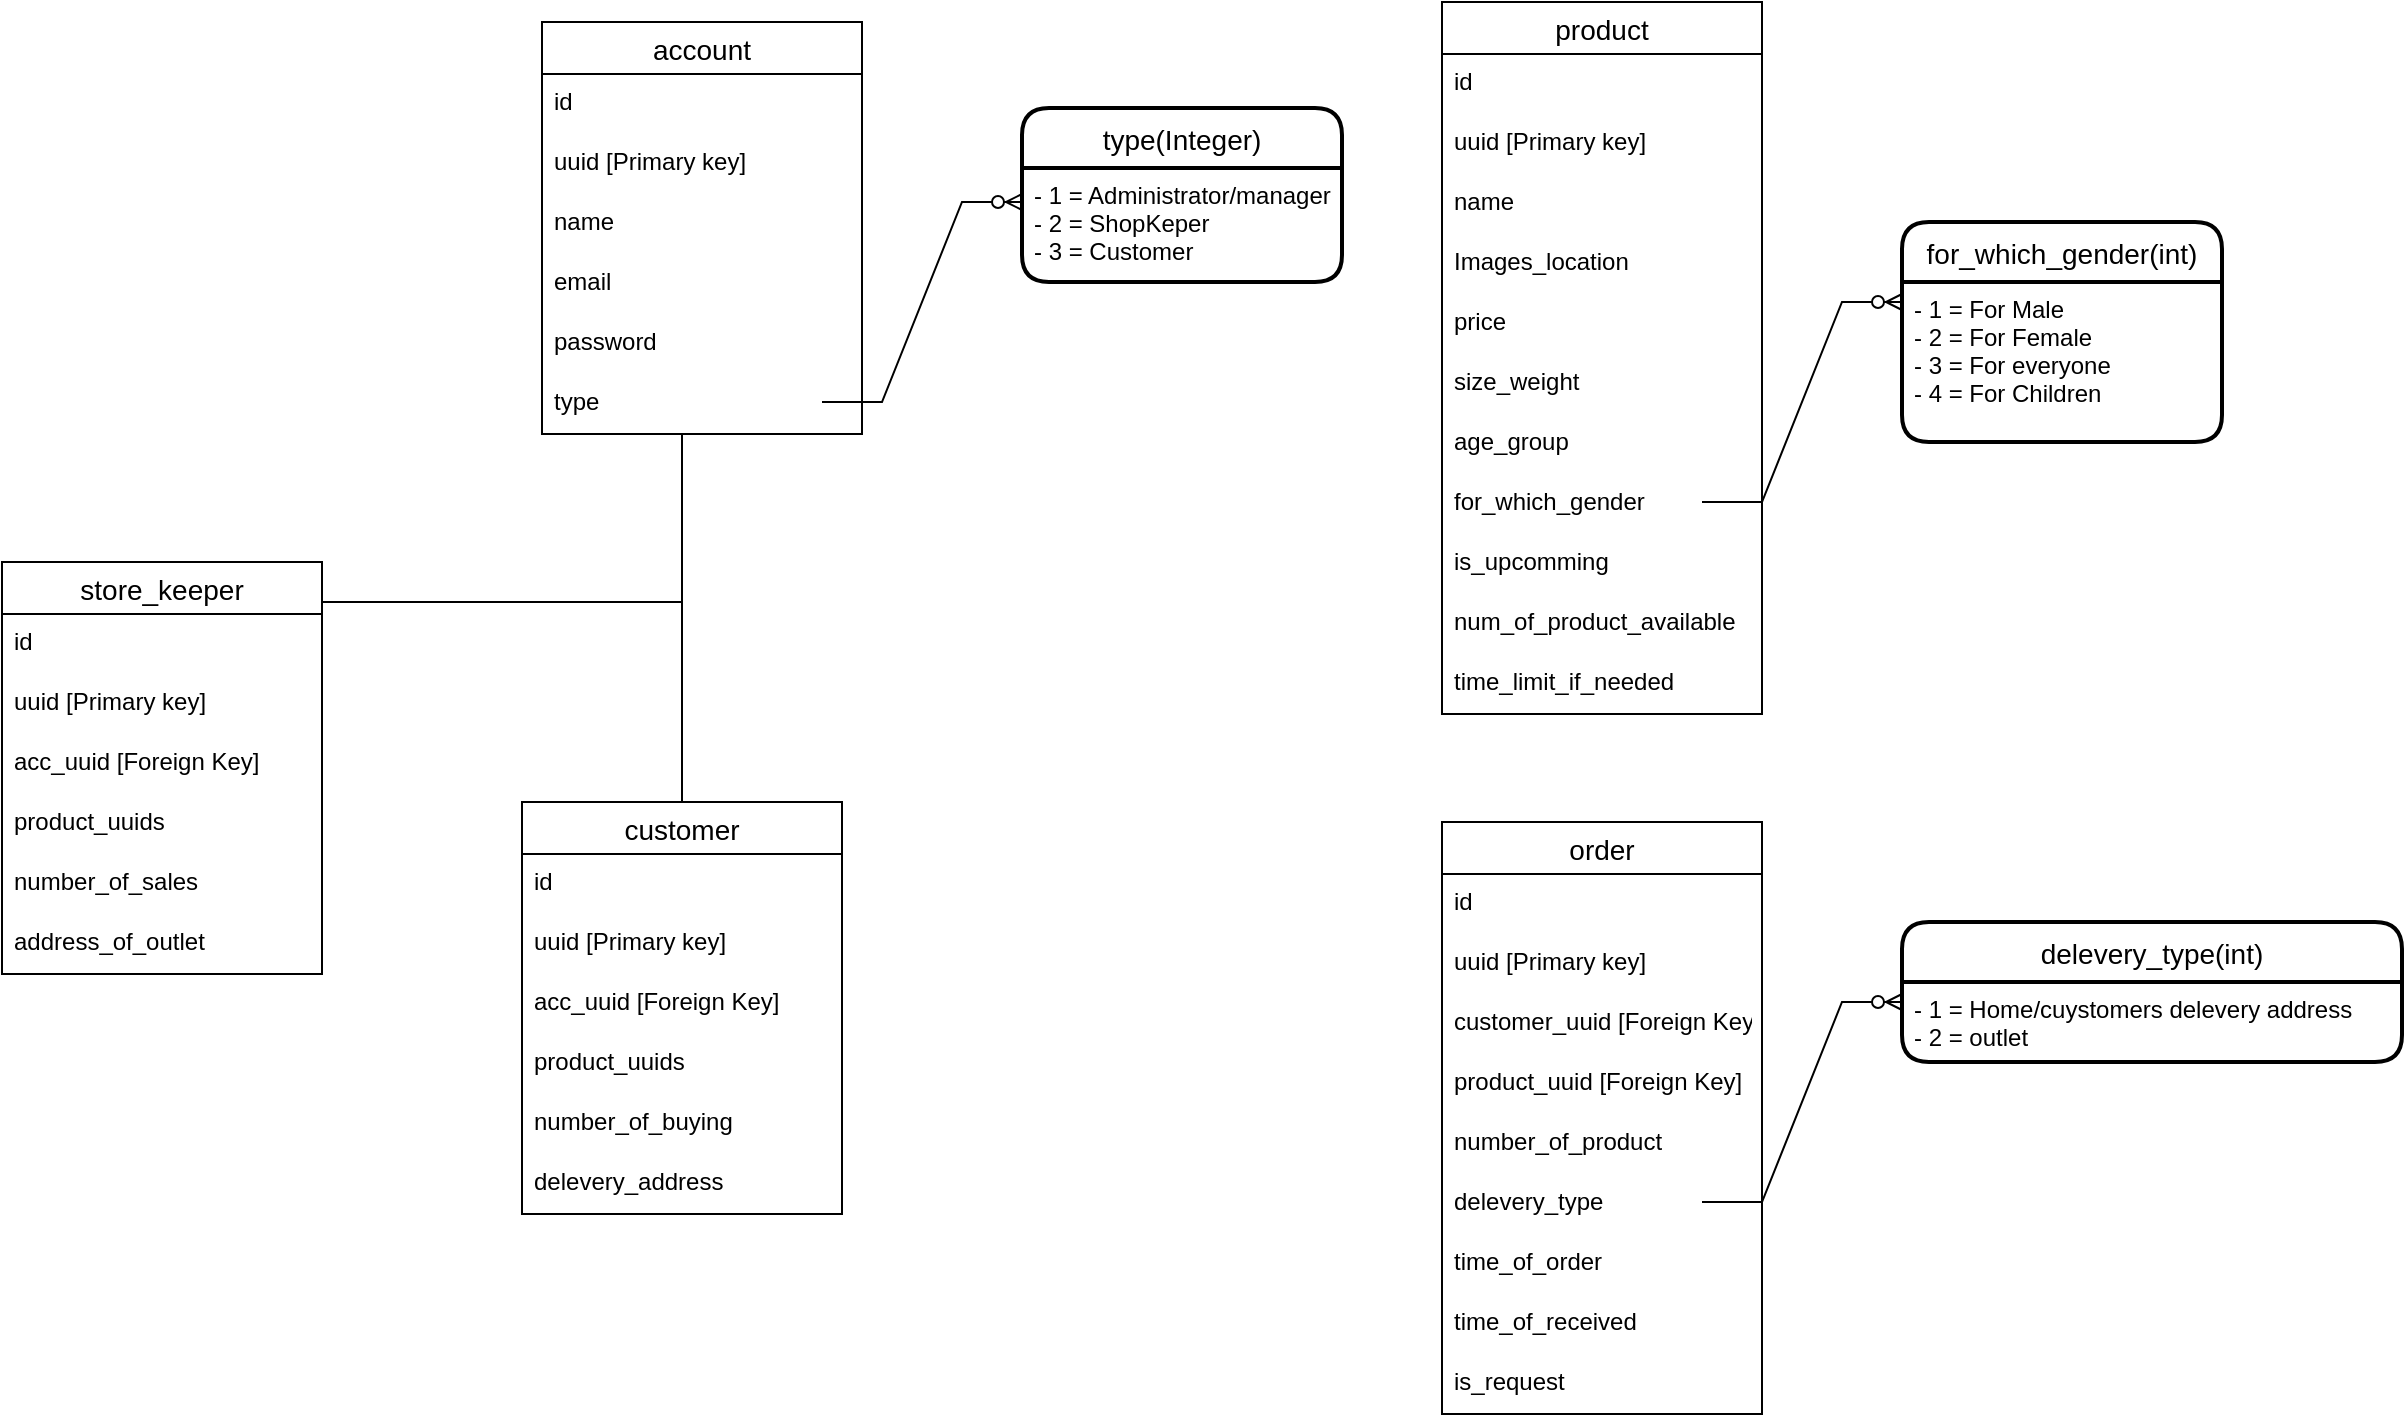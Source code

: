 <mxfile version="18.1.3" type="device"><diagram id="PZQwSYAee1a8CBbRdJlb" name="Page-1"><mxGraphModel dx="1102" dy="857" grid="1" gridSize="10" guides="1" tooltips="1" connect="1" arrows="1" fold="1" page="1" pageScale="1" pageWidth="827" pageHeight="1169" math="0" shadow="0"><root><mxCell id="0"/><mxCell id="1" parent="0"/><mxCell id="25gp2j_TBGVqV4eYLV5P-37" value="account" style="swimlane;fontStyle=0;childLayout=stackLayout;horizontal=1;startSize=26;horizontalStack=0;resizeParent=1;resizeParentMax=0;resizeLast=0;collapsible=1;marginBottom=0;align=center;fontSize=14;" vertex="1" parent="1"><mxGeometry x="350" y="40" width="160" height="206" as="geometry"/></mxCell><mxCell id="25gp2j_TBGVqV4eYLV5P-38" value="id " style="text;strokeColor=none;fillColor=none;spacingLeft=4;spacingRight=4;overflow=hidden;rotatable=0;points=[[0,0.5],[1,0.5]];portConstraint=eastwest;fontSize=12;" vertex="1" parent="25gp2j_TBGVqV4eYLV5P-37"><mxGeometry y="26" width="160" height="30" as="geometry"/></mxCell><mxCell id="25gp2j_TBGVqV4eYLV5P-39" value="uuid [Primary key]" style="text;strokeColor=none;fillColor=none;spacingLeft=4;spacingRight=4;overflow=hidden;rotatable=0;points=[[0,0.5],[1,0.5]];portConstraint=eastwest;fontSize=12;" vertex="1" parent="25gp2j_TBGVqV4eYLV5P-37"><mxGeometry y="56" width="160" height="30" as="geometry"/></mxCell><mxCell id="25gp2j_TBGVqV4eYLV5P-40" value="name" style="text;strokeColor=none;fillColor=none;spacingLeft=4;spacingRight=4;overflow=hidden;rotatable=0;points=[[0,0.5],[1,0.5]];portConstraint=eastwest;fontSize=12;" vertex="1" parent="25gp2j_TBGVqV4eYLV5P-37"><mxGeometry y="86" width="160" height="30" as="geometry"/></mxCell><mxCell id="25gp2j_TBGVqV4eYLV5P-41" value="email" style="text;strokeColor=none;fillColor=none;spacingLeft=4;spacingRight=4;overflow=hidden;rotatable=0;points=[[0,0.5],[1,0.5]];portConstraint=eastwest;fontSize=12;" vertex="1" parent="25gp2j_TBGVqV4eYLV5P-37"><mxGeometry y="116" width="160" height="30" as="geometry"/></mxCell><mxCell id="25gp2j_TBGVqV4eYLV5P-42" value="password" style="text;strokeColor=none;fillColor=none;spacingLeft=4;spacingRight=4;overflow=hidden;rotatable=0;points=[[0,0.5],[1,0.5]];portConstraint=eastwest;fontSize=12;" vertex="1" parent="25gp2j_TBGVqV4eYLV5P-37"><mxGeometry y="146" width="160" height="30" as="geometry"/></mxCell><mxCell id="25gp2j_TBGVqV4eYLV5P-43" value="type" style="text;strokeColor=none;fillColor=none;spacingLeft=4;spacingRight=4;overflow=hidden;rotatable=0;points=[[0,0.5],[1,0.5]];portConstraint=eastwest;fontSize=12;" vertex="1" parent="25gp2j_TBGVqV4eYLV5P-37"><mxGeometry y="176" width="160" height="30" as="geometry"/></mxCell><mxCell id="25gp2j_TBGVqV4eYLV5P-54" value="" style="edgeStyle=entityRelationEdgeStyle;fontSize=12;html=1;endArrow=ERzeroToMany;endFill=1;rounded=0;" edge="1" parent="1"><mxGeometry width="100" height="100" relative="1" as="geometry"><mxPoint x="490" y="230" as="sourcePoint"/><mxPoint x="590" y="130" as="targetPoint"/></mxGeometry></mxCell><mxCell id="25gp2j_TBGVqV4eYLV5P-55" value="type(Integer)" style="swimlane;childLayout=stackLayout;horizontal=1;startSize=30;horizontalStack=0;rounded=1;fontSize=14;fontStyle=0;strokeWidth=2;resizeParent=0;resizeLast=1;shadow=0;dashed=0;align=center;" vertex="1" parent="1"><mxGeometry x="590" y="83" width="160" height="87" as="geometry"/></mxCell><mxCell id="25gp2j_TBGVqV4eYLV5P-56" value="- 1 = Administrator/manager &#10;- 2 = ShopKeper&#10;- 3 = Customer" style="align=left;strokeColor=none;fillColor=none;spacingLeft=4;fontSize=12;verticalAlign=top;resizable=0;rotatable=0;part=1;" vertex="1" parent="25gp2j_TBGVqV4eYLV5P-55"><mxGeometry y="30" width="160" height="57" as="geometry"/></mxCell><mxCell id="25gp2j_TBGVqV4eYLV5P-57" value="product" style="swimlane;fontStyle=0;childLayout=stackLayout;horizontal=1;startSize=26;horizontalStack=0;resizeParent=1;resizeParentMax=0;resizeLast=0;collapsible=1;marginBottom=0;align=center;fontSize=14;" vertex="1" parent="1"><mxGeometry x="800" y="30" width="160" height="356" as="geometry"/></mxCell><mxCell id="25gp2j_TBGVqV4eYLV5P-58" value="id " style="text;strokeColor=none;fillColor=none;spacingLeft=4;spacingRight=4;overflow=hidden;rotatable=0;points=[[0,0.5],[1,0.5]];portConstraint=eastwest;fontSize=12;" vertex="1" parent="25gp2j_TBGVqV4eYLV5P-57"><mxGeometry y="26" width="160" height="30" as="geometry"/></mxCell><mxCell id="25gp2j_TBGVqV4eYLV5P-59" value="uuid [Primary key]" style="text;strokeColor=none;fillColor=none;spacingLeft=4;spacingRight=4;overflow=hidden;rotatable=0;points=[[0,0.5],[1,0.5]];portConstraint=eastwest;fontSize=12;" vertex="1" parent="25gp2j_TBGVqV4eYLV5P-57"><mxGeometry y="56" width="160" height="30" as="geometry"/></mxCell><mxCell id="25gp2j_TBGVqV4eYLV5P-60" value="name" style="text;strokeColor=none;fillColor=none;spacingLeft=4;spacingRight=4;overflow=hidden;rotatable=0;points=[[0,0.5],[1,0.5]];portConstraint=eastwest;fontSize=12;" vertex="1" parent="25gp2j_TBGVqV4eYLV5P-57"><mxGeometry y="86" width="160" height="30" as="geometry"/></mxCell><mxCell id="25gp2j_TBGVqV4eYLV5P-61" value="Images_location" style="text;strokeColor=none;fillColor=none;spacingLeft=4;spacingRight=4;overflow=hidden;rotatable=0;points=[[0,0.5],[1,0.5]];portConstraint=eastwest;fontSize=12;" vertex="1" parent="25gp2j_TBGVqV4eYLV5P-57"><mxGeometry y="116" width="160" height="30" as="geometry"/></mxCell><mxCell id="25gp2j_TBGVqV4eYLV5P-62" value="price" style="text;strokeColor=none;fillColor=none;spacingLeft=4;spacingRight=4;overflow=hidden;rotatable=0;points=[[0,0.5],[1,0.5]];portConstraint=eastwest;fontSize=12;" vertex="1" parent="25gp2j_TBGVqV4eYLV5P-57"><mxGeometry y="146" width="160" height="30" as="geometry"/></mxCell><mxCell id="25gp2j_TBGVqV4eYLV5P-63" value="size_weight" style="text;strokeColor=none;fillColor=none;spacingLeft=4;spacingRight=4;overflow=hidden;rotatable=0;points=[[0,0.5],[1,0.5]];portConstraint=eastwest;fontSize=12;" vertex="1" parent="25gp2j_TBGVqV4eYLV5P-57"><mxGeometry y="176" width="160" height="30" as="geometry"/></mxCell><mxCell id="25gp2j_TBGVqV4eYLV5P-69" value="age_group" style="text;strokeColor=none;fillColor=none;spacingLeft=4;spacingRight=4;overflow=hidden;rotatable=0;points=[[0,0.5],[1,0.5]];portConstraint=eastwest;fontSize=12;" vertex="1" parent="25gp2j_TBGVqV4eYLV5P-57"><mxGeometry y="206" width="160" height="30" as="geometry"/></mxCell><mxCell id="25gp2j_TBGVqV4eYLV5P-70" value="for_which_gender" style="text;strokeColor=none;fillColor=none;spacingLeft=4;spacingRight=4;overflow=hidden;rotatable=0;points=[[0,0.5],[1,0.5]];portConstraint=eastwest;fontSize=12;" vertex="1" parent="25gp2j_TBGVqV4eYLV5P-57"><mxGeometry y="236" width="160" height="30" as="geometry"/></mxCell><mxCell id="25gp2j_TBGVqV4eYLV5P-71" value="is_upcomming" style="text;strokeColor=none;fillColor=none;spacingLeft=4;spacingRight=4;overflow=hidden;rotatable=0;points=[[0,0.5],[1,0.5]];portConstraint=eastwest;fontSize=12;" vertex="1" parent="25gp2j_TBGVqV4eYLV5P-57"><mxGeometry y="266" width="160" height="30" as="geometry"/></mxCell><mxCell id="25gp2j_TBGVqV4eYLV5P-115" value="num_of_product_available" style="text;strokeColor=none;fillColor=none;spacingLeft=4;spacingRight=4;overflow=hidden;rotatable=0;points=[[0,0.5],[1,0.5]];portConstraint=eastwest;fontSize=12;" vertex="1" parent="25gp2j_TBGVqV4eYLV5P-57"><mxGeometry y="296" width="160" height="30" as="geometry"/></mxCell><mxCell id="25gp2j_TBGVqV4eYLV5P-116" value="time_limit_if_needed" style="text;strokeColor=none;fillColor=none;spacingLeft=4;spacingRight=4;overflow=hidden;rotatable=0;points=[[0,0.5],[1,0.5]];portConstraint=eastwest;fontSize=12;" vertex="1" parent="25gp2j_TBGVqV4eYLV5P-57"><mxGeometry y="326" width="160" height="30" as="geometry"/></mxCell><mxCell id="25gp2j_TBGVqV4eYLV5P-64" value="" style="edgeStyle=entityRelationEdgeStyle;fontSize=12;html=1;endArrow=ERzeroToMany;endFill=1;rounded=0;" edge="1" parent="1"><mxGeometry width="100" height="100" relative="1" as="geometry"><mxPoint x="930" y="280" as="sourcePoint"/><mxPoint x="1030" y="180" as="targetPoint"/></mxGeometry></mxCell><mxCell id="25gp2j_TBGVqV4eYLV5P-65" value="for_which_gender(int)" style="swimlane;childLayout=stackLayout;horizontal=1;startSize=30;horizontalStack=0;rounded=1;fontSize=14;fontStyle=0;strokeWidth=2;resizeParent=0;resizeLast=1;shadow=0;dashed=0;align=center;" vertex="1" parent="1"><mxGeometry x="1030" y="140" width="160" height="110" as="geometry"/></mxCell><mxCell id="25gp2j_TBGVqV4eYLV5P-66" value="- 1 = For Male &#10;- 2 = For Female&#10;- 3 = For everyone&#10;- 4 = For Children" style="align=left;strokeColor=none;fillColor=none;spacingLeft=4;fontSize=12;verticalAlign=top;resizable=0;rotatable=0;part=1;" vertex="1" parent="25gp2j_TBGVqV4eYLV5P-65"><mxGeometry y="30" width="160" height="80" as="geometry"/></mxCell><mxCell id="25gp2j_TBGVqV4eYLV5P-75" value="" style="endArrow=none;html=1;rounded=0;" edge="1" parent="1"><mxGeometry width="50" height="50" relative="1" as="geometry"><mxPoint x="420" y="436" as="sourcePoint"/><mxPoint x="420" y="246" as="targetPoint"/></mxGeometry></mxCell><mxCell id="25gp2j_TBGVqV4eYLV5P-82" value="" style="endArrow=none;html=1;rounded=0;" edge="1" parent="1"><mxGeometry width="50" height="50" relative="1" as="geometry"><mxPoint x="410" y="330" as="sourcePoint"/><mxPoint x="420" y="330" as="targetPoint"/><Array as="points"><mxPoint x="240" y="330"/></Array></mxGeometry></mxCell><mxCell id="25gp2j_TBGVqV4eYLV5P-87" value="store_keeper" style="swimlane;fontStyle=0;childLayout=stackLayout;horizontal=1;startSize=26;horizontalStack=0;resizeParent=1;resizeParentMax=0;resizeLast=0;collapsible=1;marginBottom=0;align=center;fontSize=14;" vertex="1" parent="1"><mxGeometry x="80" y="310" width="160" height="206" as="geometry"/></mxCell><mxCell id="25gp2j_TBGVqV4eYLV5P-88" value="id " style="text;strokeColor=none;fillColor=none;spacingLeft=4;spacingRight=4;overflow=hidden;rotatable=0;points=[[0,0.5],[1,0.5]];portConstraint=eastwest;fontSize=12;" vertex="1" parent="25gp2j_TBGVqV4eYLV5P-87"><mxGeometry y="26" width="160" height="30" as="geometry"/></mxCell><mxCell id="25gp2j_TBGVqV4eYLV5P-89" value="uuid [Primary key]" style="text;strokeColor=none;fillColor=none;spacingLeft=4;spacingRight=4;overflow=hidden;rotatable=0;points=[[0,0.5],[1,0.5]];portConstraint=eastwest;fontSize=12;" vertex="1" parent="25gp2j_TBGVqV4eYLV5P-87"><mxGeometry y="56" width="160" height="30" as="geometry"/></mxCell><mxCell id="25gp2j_TBGVqV4eYLV5P-90" value="acc_uuid [Foreign Key]" style="text;strokeColor=none;fillColor=none;spacingLeft=4;spacingRight=4;overflow=hidden;rotatable=0;points=[[0,0.5],[1,0.5]];portConstraint=eastwest;fontSize=12;" vertex="1" parent="25gp2j_TBGVqV4eYLV5P-87"><mxGeometry y="86" width="160" height="30" as="geometry"/></mxCell><mxCell id="25gp2j_TBGVqV4eYLV5P-91" value="product_uuids" style="text;strokeColor=none;fillColor=none;spacingLeft=4;spacingRight=4;overflow=hidden;rotatable=0;points=[[0,0.5],[1,0.5]];portConstraint=eastwest;fontSize=12;" vertex="1" parent="25gp2j_TBGVqV4eYLV5P-87"><mxGeometry y="116" width="160" height="30" as="geometry"/></mxCell><mxCell id="25gp2j_TBGVqV4eYLV5P-92" value="number_of_sales" style="text;strokeColor=none;fillColor=none;spacingLeft=4;spacingRight=4;overflow=hidden;rotatable=0;points=[[0,0.5],[1,0.5]];portConstraint=eastwest;fontSize=12;" vertex="1" parent="25gp2j_TBGVqV4eYLV5P-87"><mxGeometry y="146" width="160" height="30" as="geometry"/></mxCell><mxCell id="25gp2j_TBGVqV4eYLV5P-129" value="address_of_outlet" style="text;strokeColor=none;fillColor=none;spacingLeft=4;spacingRight=4;overflow=hidden;rotatable=0;points=[[0,0.5],[1,0.5]];portConstraint=eastwest;fontSize=12;" vertex="1" parent="25gp2j_TBGVqV4eYLV5P-87"><mxGeometry y="176" width="160" height="30" as="geometry"/></mxCell><mxCell id="25gp2j_TBGVqV4eYLV5P-108" value="customer" style="swimlane;fontStyle=0;childLayout=stackLayout;horizontal=1;startSize=26;horizontalStack=0;resizeParent=1;resizeParentMax=0;resizeLast=0;collapsible=1;marginBottom=0;align=center;fontSize=14;" vertex="1" parent="1"><mxGeometry x="340" y="430" width="160" height="206" as="geometry"/></mxCell><mxCell id="25gp2j_TBGVqV4eYLV5P-109" value="id " style="text;strokeColor=none;fillColor=none;spacingLeft=4;spacingRight=4;overflow=hidden;rotatable=0;points=[[0,0.5],[1,0.5]];portConstraint=eastwest;fontSize=12;" vertex="1" parent="25gp2j_TBGVqV4eYLV5P-108"><mxGeometry y="26" width="160" height="30" as="geometry"/></mxCell><mxCell id="25gp2j_TBGVqV4eYLV5P-110" value="uuid [Primary key]" style="text;strokeColor=none;fillColor=none;spacingLeft=4;spacingRight=4;overflow=hidden;rotatable=0;points=[[0,0.5],[1,0.5]];portConstraint=eastwest;fontSize=12;" vertex="1" parent="25gp2j_TBGVqV4eYLV5P-108"><mxGeometry y="56" width="160" height="30" as="geometry"/></mxCell><mxCell id="25gp2j_TBGVqV4eYLV5P-111" value="acc_uuid [Foreign Key]" style="text;strokeColor=none;fillColor=none;spacingLeft=4;spacingRight=4;overflow=hidden;rotatable=0;points=[[0,0.5],[1,0.5]];portConstraint=eastwest;fontSize=12;" vertex="1" parent="25gp2j_TBGVqV4eYLV5P-108"><mxGeometry y="86" width="160" height="30" as="geometry"/></mxCell><mxCell id="25gp2j_TBGVqV4eYLV5P-112" value="product_uuids" style="text;strokeColor=none;fillColor=none;spacingLeft=4;spacingRight=4;overflow=hidden;rotatable=0;points=[[0,0.5],[1,0.5]];portConstraint=eastwest;fontSize=12;" vertex="1" parent="25gp2j_TBGVqV4eYLV5P-108"><mxGeometry y="116" width="160" height="30" as="geometry"/></mxCell><mxCell id="25gp2j_TBGVqV4eYLV5P-113" value="number_of_buying" style="text;strokeColor=none;fillColor=none;spacingLeft=4;spacingRight=4;overflow=hidden;rotatable=0;points=[[0,0.5],[1,0.5]];portConstraint=eastwest;fontSize=12;" vertex="1" parent="25gp2j_TBGVqV4eYLV5P-108"><mxGeometry y="146" width="160" height="30" as="geometry"/></mxCell><mxCell id="25gp2j_TBGVqV4eYLV5P-130" value="delevery_address" style="text;strokeColor=none;fillColor=none;spacingLeft=4;spacingRight=4;overflow=hidden;rotatable=0;points=[[0,0.5],[1,0.5]];portConstraint=eastwest;fontSize=12;" vertex="1" parent="25gp2j_TBGVqV4eYLV5P-108"><mxGeometry y="176" width="160" height="30" as="geometry"/></mxCell><mxCell id="25gp2j_TBGVqV4eYLV5P-117" value="order" style="swimlane;fontStyle=0;childLayout=stackLayout;horizontal=1;startSize=26;horizontalStack=0;resizeParent=1;resizeParentMax=0;resizeLast=0;collapsible=1;marginBottom=0;align=center;fontSize=14;" vertex="1" parent="1"><mxGeometry x="800" y="440" width="160" height="296" as="geometry"/></mxCell><mxCell id="25gp2j_TBGVqV4eYLV5P-118" value="id " style="text;strokeColor=none;fillColor=none;spacingLeft=4;spacingRight=4;overflow=hidden;rotatable=0;points=[[0,0.5],[1,0.5]];portConstraint=eastwest;fontSize=12;" vertex="1" parent="25gp2j_TBGVqV4eYLV5P-117"><mxGeometry y="26" width="160" height="30" as="geometry"/></mxCell><mxCell id="25gp2j_TBGVqV4eYLV5P-119" value="uuid [Primary key]" style="text;strokeColor=none;fillColor=none;spacingLeft=4;spacingRight=4;overflow=hidden;rotatable=0;points=[[0,0.5],[1,0.5]];portConstraint=eastwest;fontSize=12;" vertex="1" parent="25gp2j_TBGVqV4eYLV5P-117"><mxGeometry y="56" width="160" height="30" as="geometry"/></mxCell><mxCell id="25gp2j_TBGVqV4eYLV5P-120" value="customer_uuid [Foreign Key]" style="text;strokeColor=none;fillColor=none;spacingLeft=4;spacingRight=4;overflow=hidden;rotatable=0;points=[[0,0.5],[1,0.5]];portConstraint=eastwest;fontSize=12;" vertex="1" parent="25gp2j_TBGVqV4eYLV5P-117"><mxGeometry y="86" width="160" height="30" as="geometry"/></mxCell><mxCell id="25gp2j_TBGVqV4eYLV5P-123" value="product_uuid [Foreign Key]" style="text;strokeColor=none;fillColor=none;spacingLeft=4;spacingRight=4;overflow=hidden;rotatable=0;points=[[0,0.5],[1,0.5]];portConstraint=eastwest;fontSize=12;" vertex="1" parent="25gp2j_TBGVqV4eYLV5P-117"><mxGeometry y="116" width="160" height="30" as="geometry"/></mxCell><mxCell id="25gp2j_TBGVqV4eYLV5P-122" value="number_of_product" style="text;strokeColor=none;fillColor=none;spacingLeft=4;spacingRight=4;overflow=hidden;rotatable=0;points=[[0,0.5],[1,0.5]];portConstraint=eastwest;fontSize=12;" vertex="1" parent="25gp2j_TBGVqV4eYLV5P-117"><mxGeometry y="146" width="160" height="30" as="geometry"/></mxCell><mxCell id="25gp2j_TBGVqV4eYLV5P-124" value="delevery_type" style="text;strokeColor=none;fillColor=none;spacingLeft=4;spacingRight=4;overflow=hidden;rotatable=0;points=[[0,0.5],[1,0.5]];portConstraint=eastwest;fontSize=12;" vertex="1" parent="25gp2j_TBGVqV4eYLV5P-117"><mxGeometry y="176" width="160" height="30" as="geometry"/></mxCell><mxCell id="25gp2j_TBGVqV4eYLV5P-126" value="time_of_order" style="text;strokeColor=none;fillColor=none;spacingLeft=4;spacingRight=4;overflow=hidden;rotatable=0;points=[[0,0.5],[1,0.5]];portConstraint=eastwest;fontSize=12;" vertex="1" parent="25gp2j_TBGVqV4eYLV5P-117"><mxGeometry y="206" width="160" height="30" as="geometry"/></mxCell><mxCell id="25gp2j_TBGVqV4eYLV5P-127" value="time_of_received" style="text;strokeColor=none;fillColor=none;spacingLeft=4;spacingRight=4;overflow=hidden;rotatable=0;points=[[0,0.5],[1,0.5]];portConstraint=eastwest;fontSize=12;" vertex="1" parent="25gp2j_TBGVqV4eYLV5P-117"><mxGeometry y="236" width="160" height="30" as="geometry"/></mxCell><mxCell id="25gp2j_TBGVqV4eYLV5P-128" value="is_request" style="text;strokeColor=none;fillColor=none;spacingLeft=4;spacingRight=4;overflow=hidden;rotatable=0;points=[[0,0.5],[1,0.5]];portConstraint=eastwest;fontSize=12;" vertex="1" parent="25gp2j_TBGVqV4eYLV5P-117"><mxGeometry y="266" width="160" height="30" as="geometry"/></mxCell><mxCell id="25gp2j_TBGVqV4eYLV5P-132" value="" style="edgeStyle=entityRelationEdgeStyle;fontSize=12;html=1;endArrow=ERzeroToMany;endFill=1;rounded=0;" edge="1" parent="1"><mxGeometry width="100" height="100" relative="1" as="geometry"><mxPoint x="930" y="630" as="sourcePoint"/><mxPoint x="1030" y="530" as="targetPoint"/></mxGeometry></mxCell><mxCell id="25gp2j_TBGVqV4eYLV5P-133" value="delevery_type(int)" style="swimlane;childLayout=stackLayout;horizontal=1;startSize=30;horizontalStack=0;rounded=1;fontSize=14;fontStyle=0;strokeWidth=2;resizeParent=0;resizeLast=1;shadow=0;dashed=0;align=center;" vertex="1" parent="1"><mxGeometry x="1030" y="490" width="250" height="70" as="geometry"/></mxCell><mxCell id="25gp2j_TBGVqV4eYLV5P-134" value="- 1 = Home/cuystomers delevery address&#10;- 2 = outlet" style="align=left;strokeColor=none;fillColor=none;spacingLeft=4;fontSize=12;verticalAlign=top;resizable=0;rotatable=0;part=1;" vertex="1" parent="25gp2j_TBGVqV4eYLV5P-133"><mxGeometry y="30" width="250" height="40" as="geometry"/></mxCell></root></mxGraphModel></diagram></mxfile>